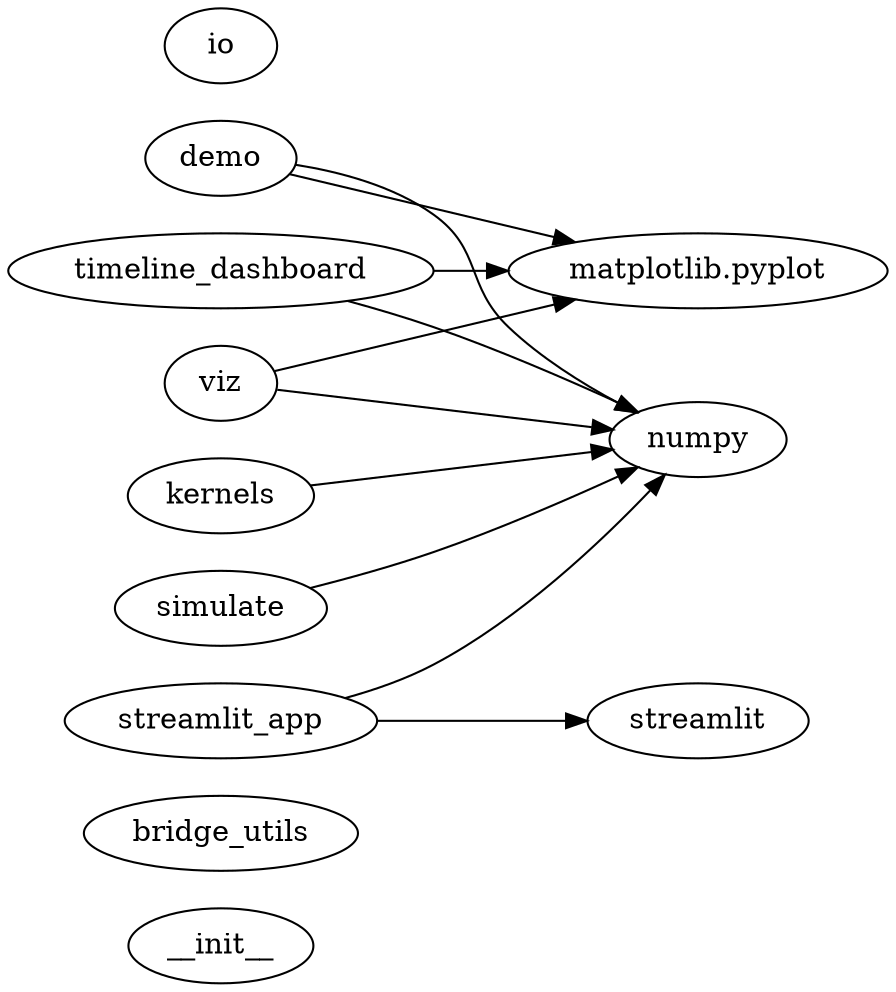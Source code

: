 digraph python_imports {  rankdir=LR;  "__init__" [label="__init__"];
  "bridge_utils" [label="bridge_utils"];
  "demo" [label="demo"];
  "io" [label="io"];
  "kernels" [label="kernels"];
  "simulate" [label="simulate"];
  "streamlit_app" [label="streamlit_app"];
  "timeline_dashboard" [label="timeline_dashboard"];
  "viz" [label="viz"];
  "demo" -> "matplotlib.pyplot";
  "demo" -> "numpy";
  "kernels" -> "numpy";
  "simulate" -> "numpy";
  "streamlit_app" -> "numpy";
  "streamlit_app" -> "streamlit";
  "timeline_dashboard" -> "matplotlib.pyplot";
  "timeline_dashboard" -> "numpy";
  "viz" -> "matplotlib.pyplot";
  "viz" -> "numpy";
}
